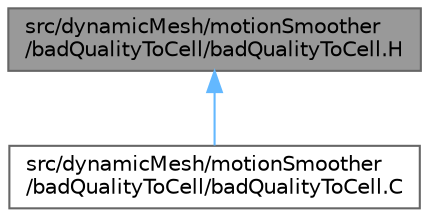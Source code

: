 digraph "src/dynamicMesh/motionSmoother/badQualityToCell/badQualityToCell.H"
{
 // LATEX_PDF_SIZE
  bgcolor="transparent";
  edge [fontname=Helvetica,fontsize=10,labelfontname=Helvetica,labelfontsize=10];
  node [fontname=Helvetica,fontsize=10,shape=box,height=0.2,width=0.4];
  Node1 [id="Node000001",label="src/dynamicMesh/motionSmoother\l/badQualityToCell/badQualityToCell.H",height=0.2,width=0.4,color="gray40", fillcolor="grey60", style="filled", fontcolor="black",tooltip=" "];
  Node1 -> Node2 [id="edge1_Node000001_Node000002",dir="back",color="steelblue1",style="solid",tooltip=" "];
  Node2 [id="Node000002",label="src/dynamicMesh/motionSmoother\l/badQualityToCell/badQualityToCell.C",height=0.2,width=0.4,color="grey40", fillcolor="white", style="filled",URL="$badQualityToCell_8C.html",tooltip=" "];
}
